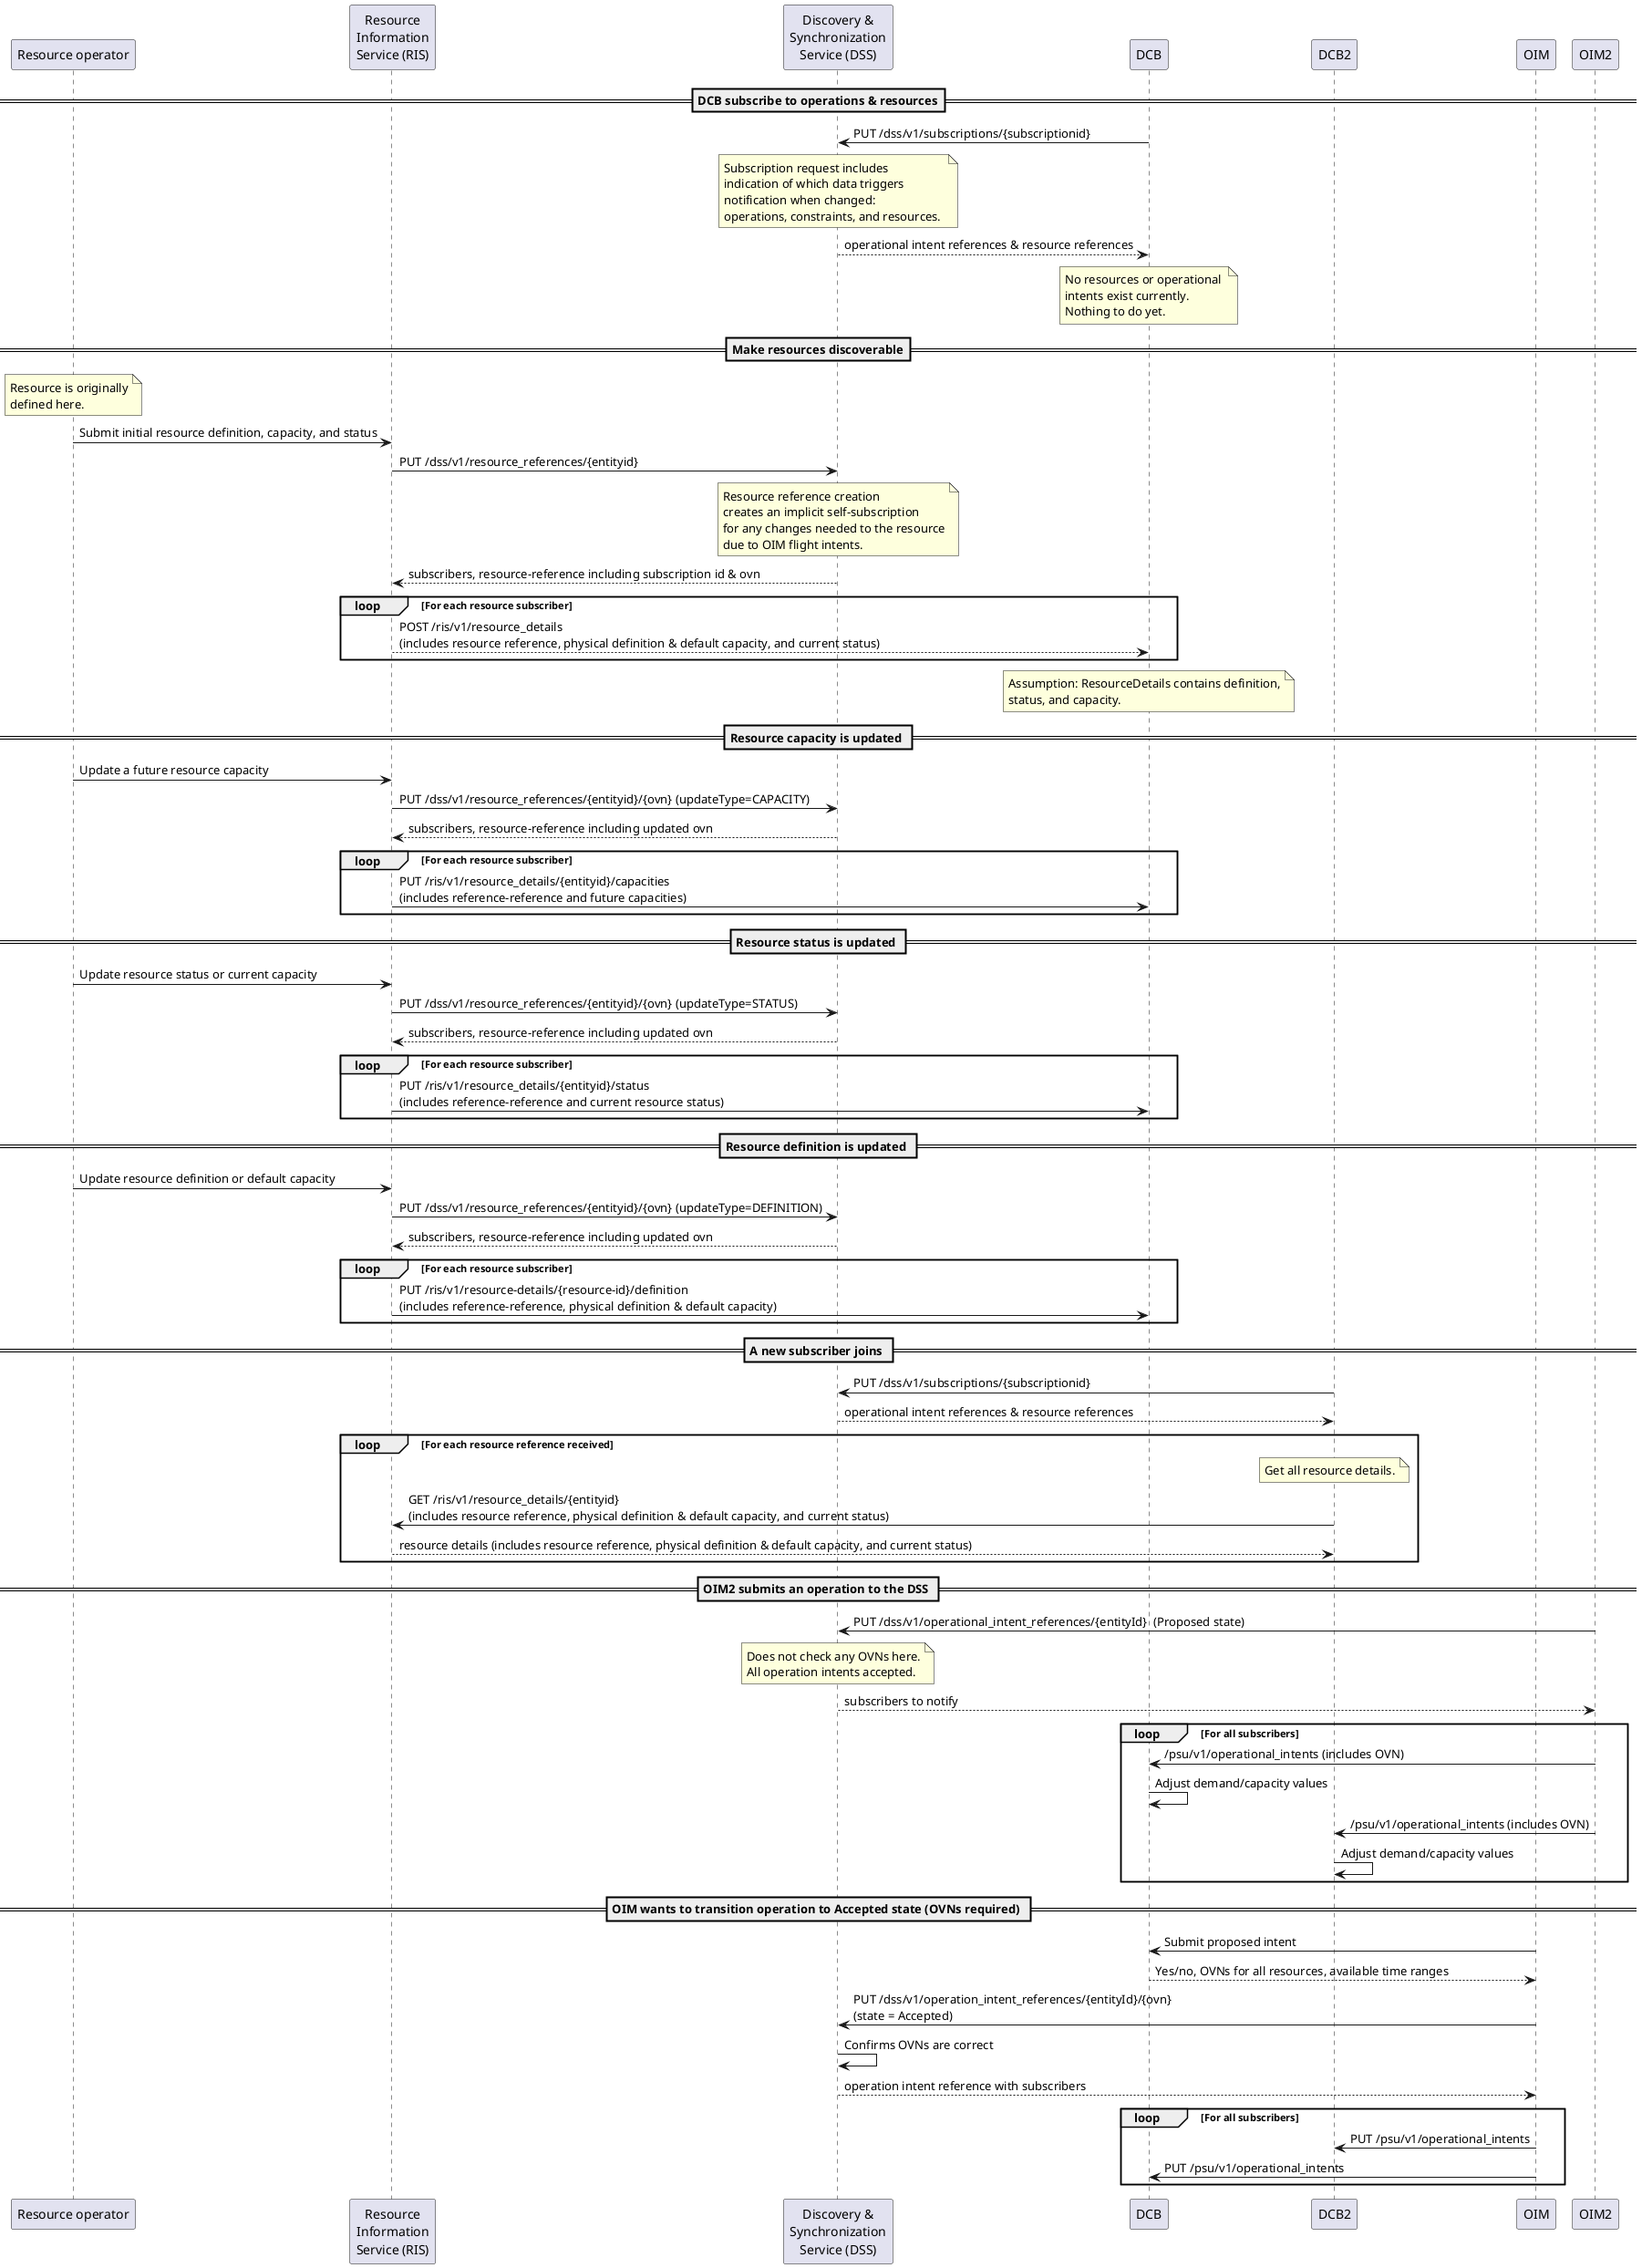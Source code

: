 @startuml
participant "Resource operator" as RO
participant "Resource\nInformation\nService (RIS)" as RIS
participant "Discovery &\nSynchronization\nService (DSS)" as DSS
participant "DCB" as DCB
participant "DCB2" as DCB2
participant "OIM" as OIM
participant "OIM2" as OIM2


==DCB subscribe to operations & resources==
DCB -> DSS: PUT /dss/v1/subscriptions/{subscriptionid}
note over DSS
    Subscription request includes
    indication of which data triggers
    notification when changed: 
    operations, constraints, and resources. 
end note
DCB <-- DSS: operational intent references & resource references

note over DCB
No resources or operational 
intents exist currently. 
Nothing to do yet. 
end note

==Make resources discoverable==
note over RO
Resource is originally
defined here.
end note 
RO -> RIS: Submit initial resource definition, capacity, and status
RIS -> DSS: PUT /dss/v1/resource_references/{entityid}
note over DSS
Resource reference creation
creates an implicit self-subscription
for any changes needed to the resource
due to OIM flight intents.
end note
DSS --> RIS: subscribers, resource-reference including subscription id & ovn
loop For each resource subscriber
    DCB <-- RIS: POST /ris/v1/resource_details\n(includes resource reference, physical definition & default capacity, and current status)
end
note over DCB
Assumption: ResourceDetails contains definition,
status, and capacity. 
end note

== Resource capacity is updated ==
RO -> RIS: Update a future resource capacity
RIS -> DSS: PUT /dss/v1/resource_references/{entityid}/{ovn} (updateType=CAPACITY)
RIS <-- DSS: subscribers, resource-reference including updated ovn
loop For each resource subscriber
    RIS -> DCB: PUT /ris/v1/resource_details/{entityid}/capacities\n(includes reference-reference and future capacities)
end

== Resource status is updated ==
RO -> RIS: Update resource status or current capacity
RIS -> DSS: PUT /dss/v1/resource_references/{entityid}/{ovn} (updateType=STATUS)
RIS <-- DSS: subscribers, resource-reference including updated ovn
loop For each resource subscriber
    RIS -> DCB: PUT /ris/v1/resource_details/{entityid}/status\n(includes reference-reference and current resource status)
end

== Resource definition is updated ==
RO -> RIS: Update resource definition or default capacity
RIS -> DSS: PUT /dss/v1/resource_references/{entityid}/{ovn} (updateType=DEFINITION)
RIS <-- DSS: subscribers, resource-reference including updated ovn
loop For each resource subscriber
    RIS -> DCB: PUT /ris/v1/resource-details/{resource-id}/definition\n(includes reference-reference, physical definition & default capacity)
end

== A new subscriber joins == 
DCB2 -> DSS: PUT /dss/v1/subscriptions/{subscriptionid}
DCB2 <-- DSS: operational intent references & resource references

loop For each resource reference received
    note over DCB2
    Get all resource details.
    end note
    DCB2 -> RIS: GET /ris/v1/resource_details/{entityid}\n(includes resource reference, physical definition & default capacity, and current status)
    DCB2 <-- RIS: resource details (includes resource reference, physical definition & default capacity, and current status)
end


== OIM2 submits an operation to the DSS == 
OIM2 -> DSS: PUT /dss/v1/operational_intent_references/{entityId}  (Proposed state)
note over DSS
Does not check any OVNs here.
All operation intents accepted.
end note
OIM2 <-- DSS: subscribers to notify
loop For all subscribers
    ' OIM2 -> RIS: /psu/v1/operational_intents (includes OVN)
    OIM2 -> DCB: /psu/v1/operational_intents (includes OVN)
    DCB -> DCB: Adjust demand/capacity values
    OIM2 -> DCB2:  /psu/v1/operational_intents (includes OVN)
    DCB2 -> DCB2: Adjust demand/capacity values
end

== OIM wants to transition operation to Accepted state (OVNs required) ==
' OIM -> DCB: Get available resources
' OIM <-- DCB: Return all resources, OVNs, avaialble time ranges


OIM -> DCB: Submit proposed intent
OIM <-- DCB: Yes/no, OVNs for all resources, available time ranges

OIM -> DSS: PUT /dss/v1/operation_intent_references/{entityId}/{ovn}\n(state = Accepted)
DSS -> DSS: Confirms OVNs are correct
OIM <-- DSS: operation intent reference with subscribers
loop For all subscribers
    OIM -> DCB2: PUT /psu/v1/operational_intents
    OIM -> DCB: PUT /psu/v1/operational_intents
end


@enduml